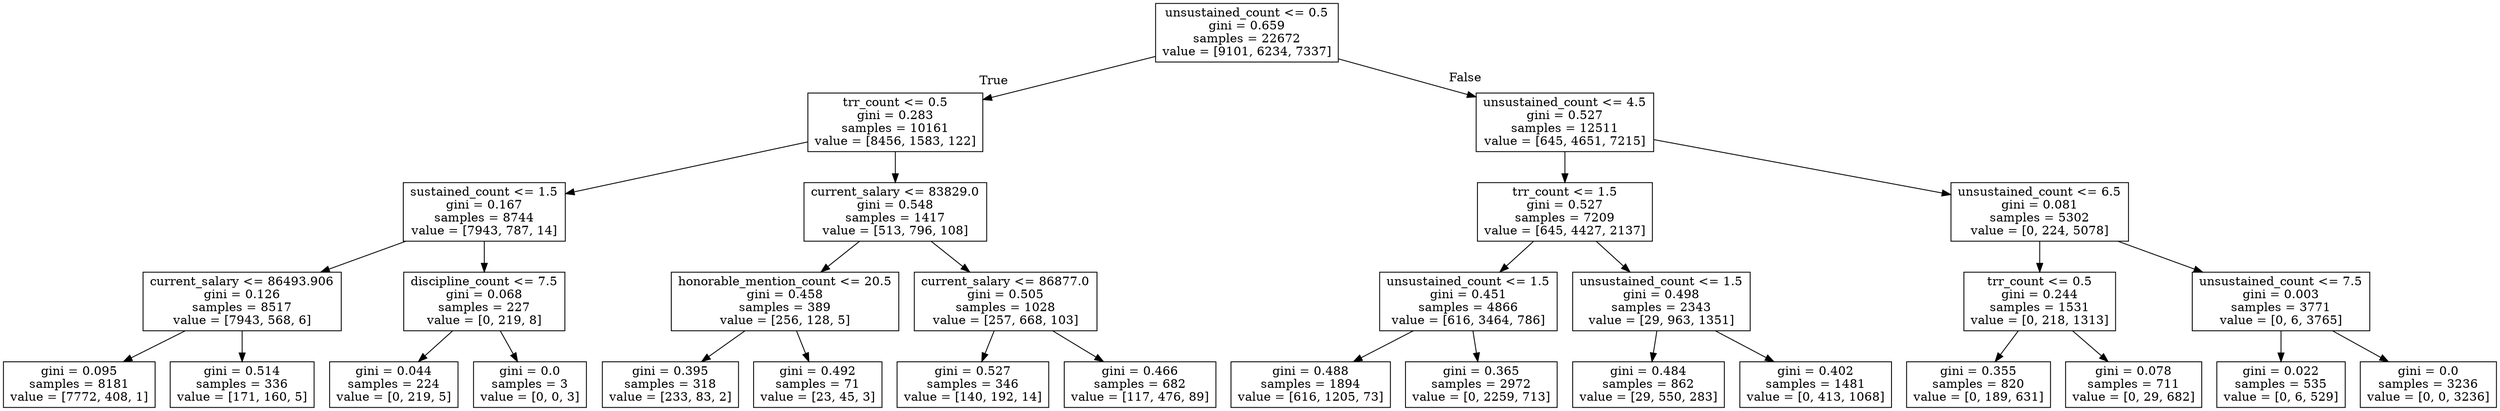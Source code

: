 digraph Tree {
node [shape=box] ;
0 [label="unsustained_count <= 0.5\ngini = 0.659\nsamples = 22672\nvalue = [9101, 6234, 7337]"] ;
1 [label="trr_count <= 0.5\ngini = 0.283\nsamples = 10161\nvalue = [8456, 1583, 122]"] ;
0 -> 1 [labeldistance=2.5, labelangle=45, headlabel="True"] ;
2 [label="sustained_count <= 1.5\ngini = 0.167\nsamples = 8744\nvalue = [7943, 787, 14]"] ;
1 -> 2 ;
3 [label="current_salary <= 86493.906\ngini = 0.126\nsamples = 8517\nvalue = [7943, 568, 6]"] ;
2 -> 3 ;
4 [label="gini = 0.095\nsamples = 8181\nvalue = [7772, 408, 1]"] ;
3 -> 4 ;
5 [label="gini = 0.514\nsamples = 336\nvalue = [171, 160, 5]"] ;
3 -> 5 ;
6 [label="discipline_count <= 7.5\ngini = 0.068\nsamples = 227\nvalue = [0, 219, 8]"] ;
2 -> 6 ;
7 [label="gini = 0.044\nsamples = 224\nvalue = [0, 219, 5]"] ;
6 -> 7 ;
8 [label="gini = 0.0\nsamples = 3\nvalue = [0, 0, 3]"] ;
6 -> 8 ;
9 [label="current_salary <= 83829.0\ngini = 0.548\nsamples = 1417\nvalue = [513, 796, 108]"] ;
1 -> 9 ;
10 [label="honorable_mention_count <= 20.5\ngini = 0.458\nsamples = 389\nvalue = [256, 128, 5]"] ;
9 -> 10 ;
11 [label="gini = 0.395\nsamples = 318\nvalue = [233, 83, 2]"] ;
10 -> 11 ;
12 [label="gini = 0.492\nsamples = 71\nvalue = [23, 45, 3]"] ;
10 -> 12 ;
13 [label="current_salary <= 86877.0\ngini = 0.505\nsamples = 1028\nvalue = [257, 668, 103]"] ;
9 -> 13 ;
14 [label="gini = 0.527\nsamples = 346\nvalue = [140, 192, 14]"] ;
13 -> 14 ;
15 [label="gini = 0.466\nsamples = 682\nvalue = [117, 476, 89]"] ;
13 -> 15 ;
16 [label="unsustained_count <= 4.5\ngini = 0.527\nsamples = 12511\nvalue = [645, 4651, 7215]"] ;
0 -> 16 [labeldistance=2.5, labelangle=-45, headlabel="False"] ;
17 [label="trr_count <= 1.5\ngini = 0.527\nsamples = 7209\nvalue = [645, 4427, 2137]"] ;
16 -> 17 ;
18 [label="unsustained_count <= 1.5\ngini = 0.451\nsamples = 4866\nvalue = [616, 3464, 786]"] ;
17 -> 18 ;
19 [label="gini = 0.488\nsamples = 1894\nvalue = [616, 1205, 73]"] ;
18 -> 19 ;
20 [label="gini = 0.365\nsamples = 2972\nvalue = [0, 2259, 713]"] ;
18 -> 20 ;
21 [label="unsustained_count <= 1.5\ngini = 0.498\nsamples = 2343\nvalue = [29, 963, 1351]"] ;
17 -> 21 ;
22 [label="gini = 0.484\nsamples = 862\nvalue = [29, 550, 283]"] ;
21 -> 22 ;
23 [label="gini = 0.402\nsamples = 1481\nvalue = [0, 413, 1068]"] ;
21 -> 23 ;
24 [label="unsustained_count <= 6.5\ngini = 0.081\nsamples = 5302\nvalue = [0, 224, 5078]"] ;
16 -> 24 ;
25 [label="trr_count <= 0.5\ngini = 0.244\nsamples = 1531\nvalue = [0, 218, 1313]"] ;
24 -> 25 ;
26 [label="gini = 0.355\nsamples = 820\nvalue = [0, 189, 631]"] ;
25 -> 26 ;
27 [label="gini = 0.078\nsamples = 711\nvalue = [0, 29, 682]"] ;
25 -> 27 ;
28 [label="unsustained_count <= 7.5\ngini = 0.003\nsamples = 3771\nvalue = [0, 6, 3765]"] ;
24 -> 28 ;
29 [label="gini = 0.022\nsamples = 535\nvalue = [0, 6, 529]"] ;
28 -> 29 ;
30 [label="gini = 0.0\nsamples = 3236\nvalue = [0, 0, 3236]"] ;
28 -> 30 ;
}